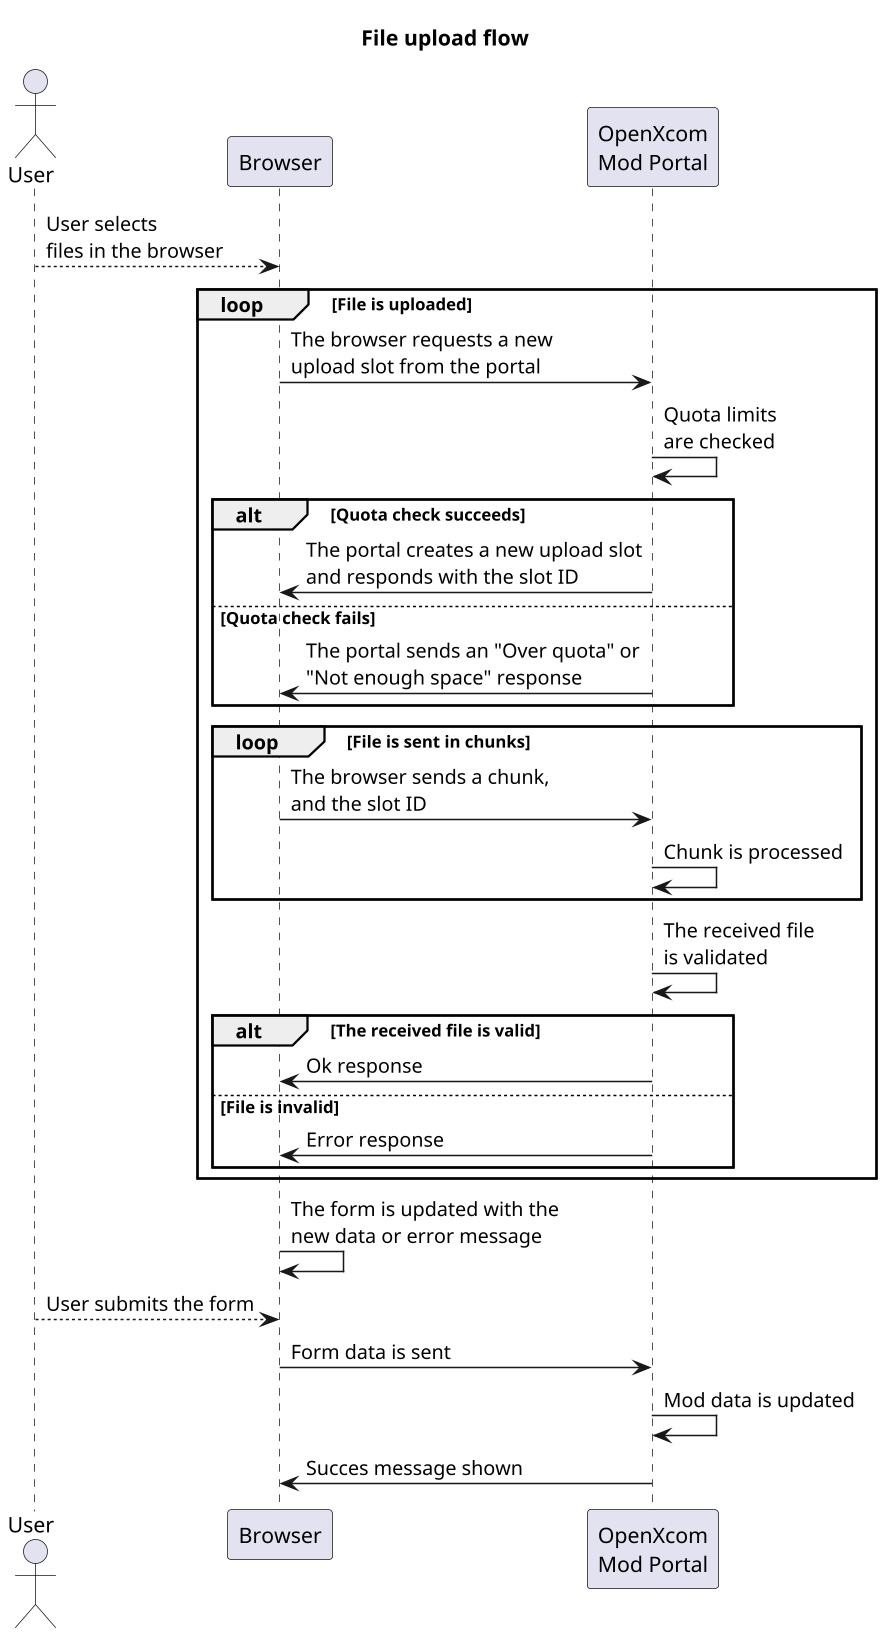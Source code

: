 @startuml
scale 884 width
title File upload flow
actor User
participant Browser
participant "OpenXcom\nMod Portal" as Portal
User --> Browser: User selects\nfiles in the browser
loop File is uploaded
    Browser -> Portal: The browser requests a new\nupload slot from the portal
    Portal -> Portal: Quota limits\nare checked
    alt Quota check succeeds
        Portal -> Browser: The portal creates a new upload slot\nand responds with the slot ID
    else Quota check fails
        Portal -> Browser: The portal sends an "Over quota" or\n"Not enough space" response
    end
    loop File is sent in chunks
        Browser -> Portal: The browser sends a chunk,\nand the slot ID
        Portal -> Portal: Chunk is processed
    end
    Portal -> Portal: The received file\nis validated
    alt The received file is valid
        Portal -> Browser: Ok response
    else File is invalid
        Portal -> Browser: Error response
    end
end
Browser -> Browser: The form is updated with the\nnew data or error message
User --> Browser: User submits the form
Browser -> Portal: Form data is sent
Portal -> Portal: Mod data is updated
Portal -> Browser: Succes message shown
@enduml
